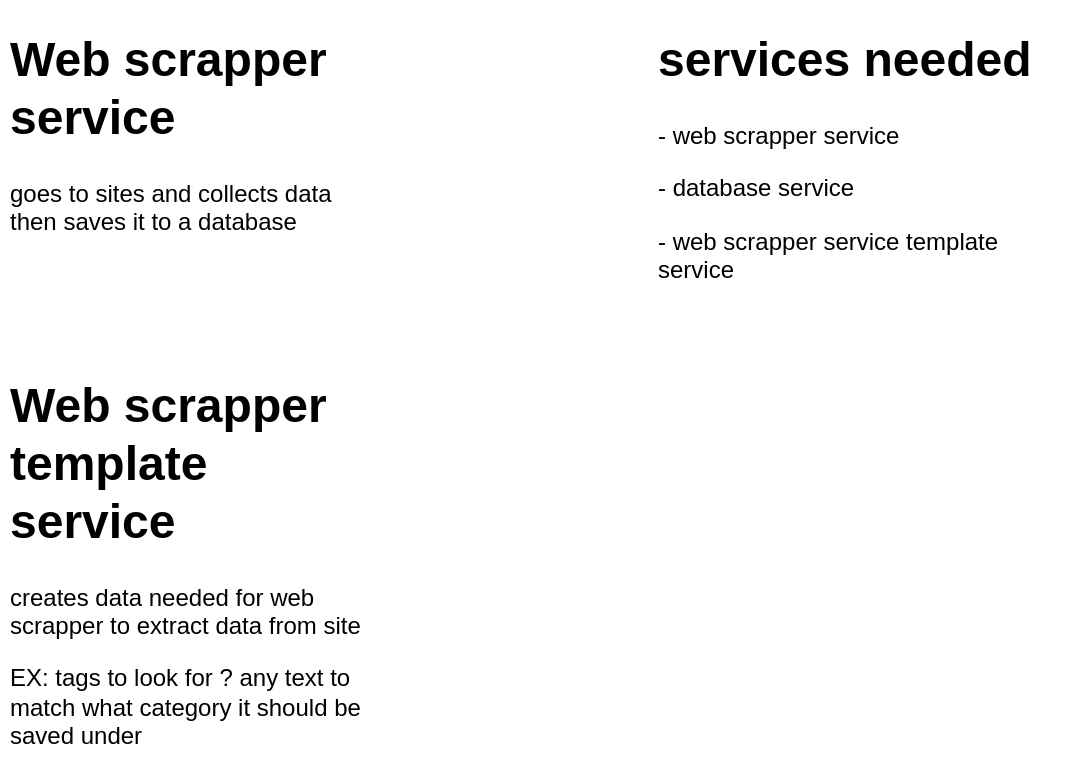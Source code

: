 <mxfile version="21.5.0" type="github">
  <diagram id="C5RBs43oDa-KdzZeNtuy" name="Page-1">
    <mxGraphModel dx="794" dy="452" grid="0" gridSize="10" guides="1" tooltips="1" connect="1" arrows="1" fold="1" page="1" pageScale="1" pageWidth="827" pageHeight="1169" background="#FFFFFF" math="0" shadow="0">
      <root>
        <mxCell id="WIyWlLk6GJQsqaUBKTNV-0" />
        <mxCell id="WIyWlLk6GJQsqaUBKTNV-1" parent="WIyWlLk6GJQsqaUBKTNV-0" />
        <mxCell id="iSjQ39G52tXvBVH5eH1I-6" value="&lt;h1&gt;services needed&lt;/h1&gt;&lt;p&gt;- web scrapper service&lt;/p&gt;&lt;p&gt;- database service&lt;/p&gt;&lt;p&gt;- web scrapper service template service&lt;/p&gt;" style="text;html=1;strokeColor=none;fillColor=none;spacing=5;spacingTop=-20;whiteSpace=wrap;overflow=hidden;rounded=0;" vertex="1" parent="WIyWlLk6GJQsqaUBKTNV-1">
          <mxGeometry x="378" y="190" width="209" height="199" as="geometry" />
        </mxCell>
        <mxCell id="iSjQ39G52tXvBVH5eH1I-19" value="&lt;h1&gt;Web scrapper service&lt;/h1&gt;&lt;p&gt;goes to sites and collects data then saves it to a database&lt;/p&gt;" style="text;html=1;strokeColor=none;fillColor=none;spacing=5;spacingTop=-20;whiteSpace=wrap;overflow=hidden;rounded=0;" vertex="1" parent="WIyWlLk6GJQsqaUBKTNV-1">
          <mxGeometry x="54" y="190" width="186" height="163" as="geometry" />
        </mxCell>
        <mxCell id="iSjQ39G52tXvBVH5eH1I-20" value="&lt;h1&gt;Web scrapper template service&lt;/h1&gt;&lt;p&gt;creates data needed for web scrapper to extract data from site&lt;/p&gt;&lt;p&gt;EX: tags to look for ? any text to match what category it should be saved under&lt;/p&gt;" style="text;html=1;strokeColor=none;fillColor=none;spacing=5;spacingTop=-20;whiteSpace=wrap;overflow=hidden;rounded=0;" vertex="1" parent="WIyWlLk6GJQsqaUBKTNV-1">
          <mxGeometry x="54" y="363" width="192" height="203" as="geometry" />
        </mxCell>
      </root>
    </mxGraphModel>
  </diagram>
</mxfile>
